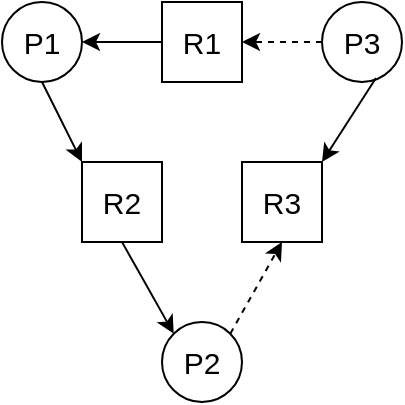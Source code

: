 <mxfile version="15.5.2" type="device"><diagram id="TACCsDT4R-jI-m-5Z4qB" name="Page-1"><mxGraphModel dx="1418" dy="791" grid="1" gridSize="10" guides="1" tooltips="1" connect="1" arrows="1" fold="1" page="1" pageScale="1" pageWidth="827" pageHeight="1169" math="0" shadow="0"><root><mxCell id="0"/><mxCell id="1" parent="0"/><mxCell id="gfvyVKljJaIkjhZjTVC5-2" value="P1" style="ellipse;whiteSpace=wrap;html=1;aspect=fixed;fontSize=15;" vertex="1" parent="1"><mxGeometry x="40" y="40" width="40" height="40" as="geometry"/></mxCell><mxCell id="gfvyVKljJaIkjhZjTVC5-3" value="R1" style="whiteSpace=wrap;html=1;aspect=fixed;fontSize=15;" vertex="1" parent="1"><mxGeometry x="120" y="40" width="40" height="40" as="geometry"/></mxCell><mxCell id="gfvyVKljJaIkjhZjTVC5-4" value="P3" style="ellipse;whiteSpace=wrap;html=1;aspect=fixed;fontSize=15;" vertex="1" parent="1"><mxGeometry x="200" y="40" width="40" height="40" as="geometry"/></mxCell><mxCell id="gfvyVKljJaIkjhZjTVC5-5" value="R2" style="whiteSpace=wrap;html=1;aspect=fixed;fontSize=15;" vertex="1" parent="1"><mxGeometry x="80" y="120" width="40" height="40" as="geometry"/></mxCell><mxCell id="gfvyVKljJaIkjhZjTVC5-6" value="R3" style="whiteSpace=wrap;html=1;aspect=fixed;fontSize=15;" vertex="1" parent="1"><mxGeometry x="160" y="120" width="40" height="40" as="geometry"/></mxCell><mxCell id="gfvyVKljJaIkjhZjTVC5-7" value="P2" style="ellipse;whiteSpace=wrap;html=1;aspect=fixed;fontSize=15;" vertex="1" parent="1"><mxGeometry x="120" y="200" width="40" height="40" as="geometry"/></mxCell><mxCell id="gfvyVKljJaIkjhZjTVC5-8" value="" style="endArrow=classic;html=1;rounded=0;fontSize=15;exitX=0.5;exitY=1;exitDx=0;exitDy=0;entryX=0;entryY=0;entryDx=0;entryDy=0;" edge="1" parent="1" source="gfvyVKljJaIkjhZjTVC5-2" target="gfvyVKljJaIkjhZjTVC5-5"><mxGeometry width="50" height="50" relative="1" as="geometry"><mxPoint x="60" y="360" as="sourcePoint"/><mxPoint x="110" y="310" as="targetPoint"/></mxGeometry></mxCell><mxCell id="gfvyVKljJaIkjhZjTVC5-9" value="" style="endArrow=classic;html=1;rounded=0;fontSize=15;exitX=0.5;exitY=1;exitDx=0;exitDy=0;entryX=0;entryY=0;entryDx=0;entryDy=0;" edge="1" parent="1" source="gfvyVKljJaIkjhZjTVC5-5" target="gfvyVKljJaIkjhZjTVC5-7"><mxGeometry width="50" height="50" relative="1" as="geometry"><mxPoint x="130" y="370" as="sourcePoint"/><mxPoint x="180" y="320" as="targetPoint"/></mxGeometry></mxCell><mxCell id="gfvyVKljJaIkjhZjTVC5-10" value="" style="endArrow=classic;html=1;rounded=0;fontSize=15;entryX=1;entryY=0.5;entryDx=0;entryDy=0;exitX=0;exitY=0.5;exitDx=0;exitDy=0;" edge="1" parent="1" source="gfvyVKljJaIkjhZjTVC5-3" target="gfvyVKljJaIkjhZjTVC5-2"><mxGeometry width="50" height="50" relative="1" as="geometry"><mxPoint x="240" y="310" as="sourcePoint"/><mxPoint x="290" y="260" as="targetPoint"/></mxGeometry></mxCell><mxCell id="gfvyVKljJaIkjhZjTVC5-11" value="" style="endArrow=classic;html=1;rounded=0;fontSize=15;exitX=0.675;exitY=0.95;exitDx=0;exitDy=0;exitPerimeter=0;entryX=1;entryY=0;entryDx=0;entryDy=0;" edge="1" parent="1" source="gfvyVKljJaIkjhZjTVC5-4" target="gfvyVKljJaIkjhZjTVC5-6"><mxGeometry width="50" height="50" relative="1" as="geometry"><mxPoint x="270" y="230" as="sourcePoint"/><mxPoint x="320" y="180" as="targetPoint"/></mxGeometry></mxCell><mxCell id="gfvyVKljJaIkjhZjTVC5-12" value="" style="endArrow=classic;html=1;rounded=0;fontSize=15;dashed=1;entryX=1;entryY=0.5;entryDx=0;entryDy=0;exitX=0;exitY=0.5;exitDx=0;exitDy=0;" edge="1" parent="1" source="gfvyVKljJaIkjhZjTVC5-4" target="gfvyVKljJaIkjhZjTVC5-3"><mxGeometry width="50" height="50" relative="1" as="geometry"><mxPoint x="270" y="280" as="sourcePoint"/><mxPoint x="320" y="230" as="targetPoint"/></mxGeometry></mxCell><mxCell id="gfvyVKljJaIkjhZjTVC5-13" value="" style="endArrow=classic;html=1;rounded=0;dashed=1;fontSize=15;exitX=1;exitY=0;exitDx=0;exitDy=0;entryX=0.5;entryY=1;entryDx=0;entryDy=0;" edge="1" parent="1" source="gfvyVKljJaIkjhZjTVC5-7" target="gfvyVKljJaIkjhZjTVC5-6"><mxGeometry width="50" height="50" relative="1" as="geometry"><mxPoint x="220" y="270" as="sourcePoint"/><mxPoint x="270" y="220" as="targetPoint"/></mxGeometry></mxCell></root></mxGraphModel></diagram></mxfile>
